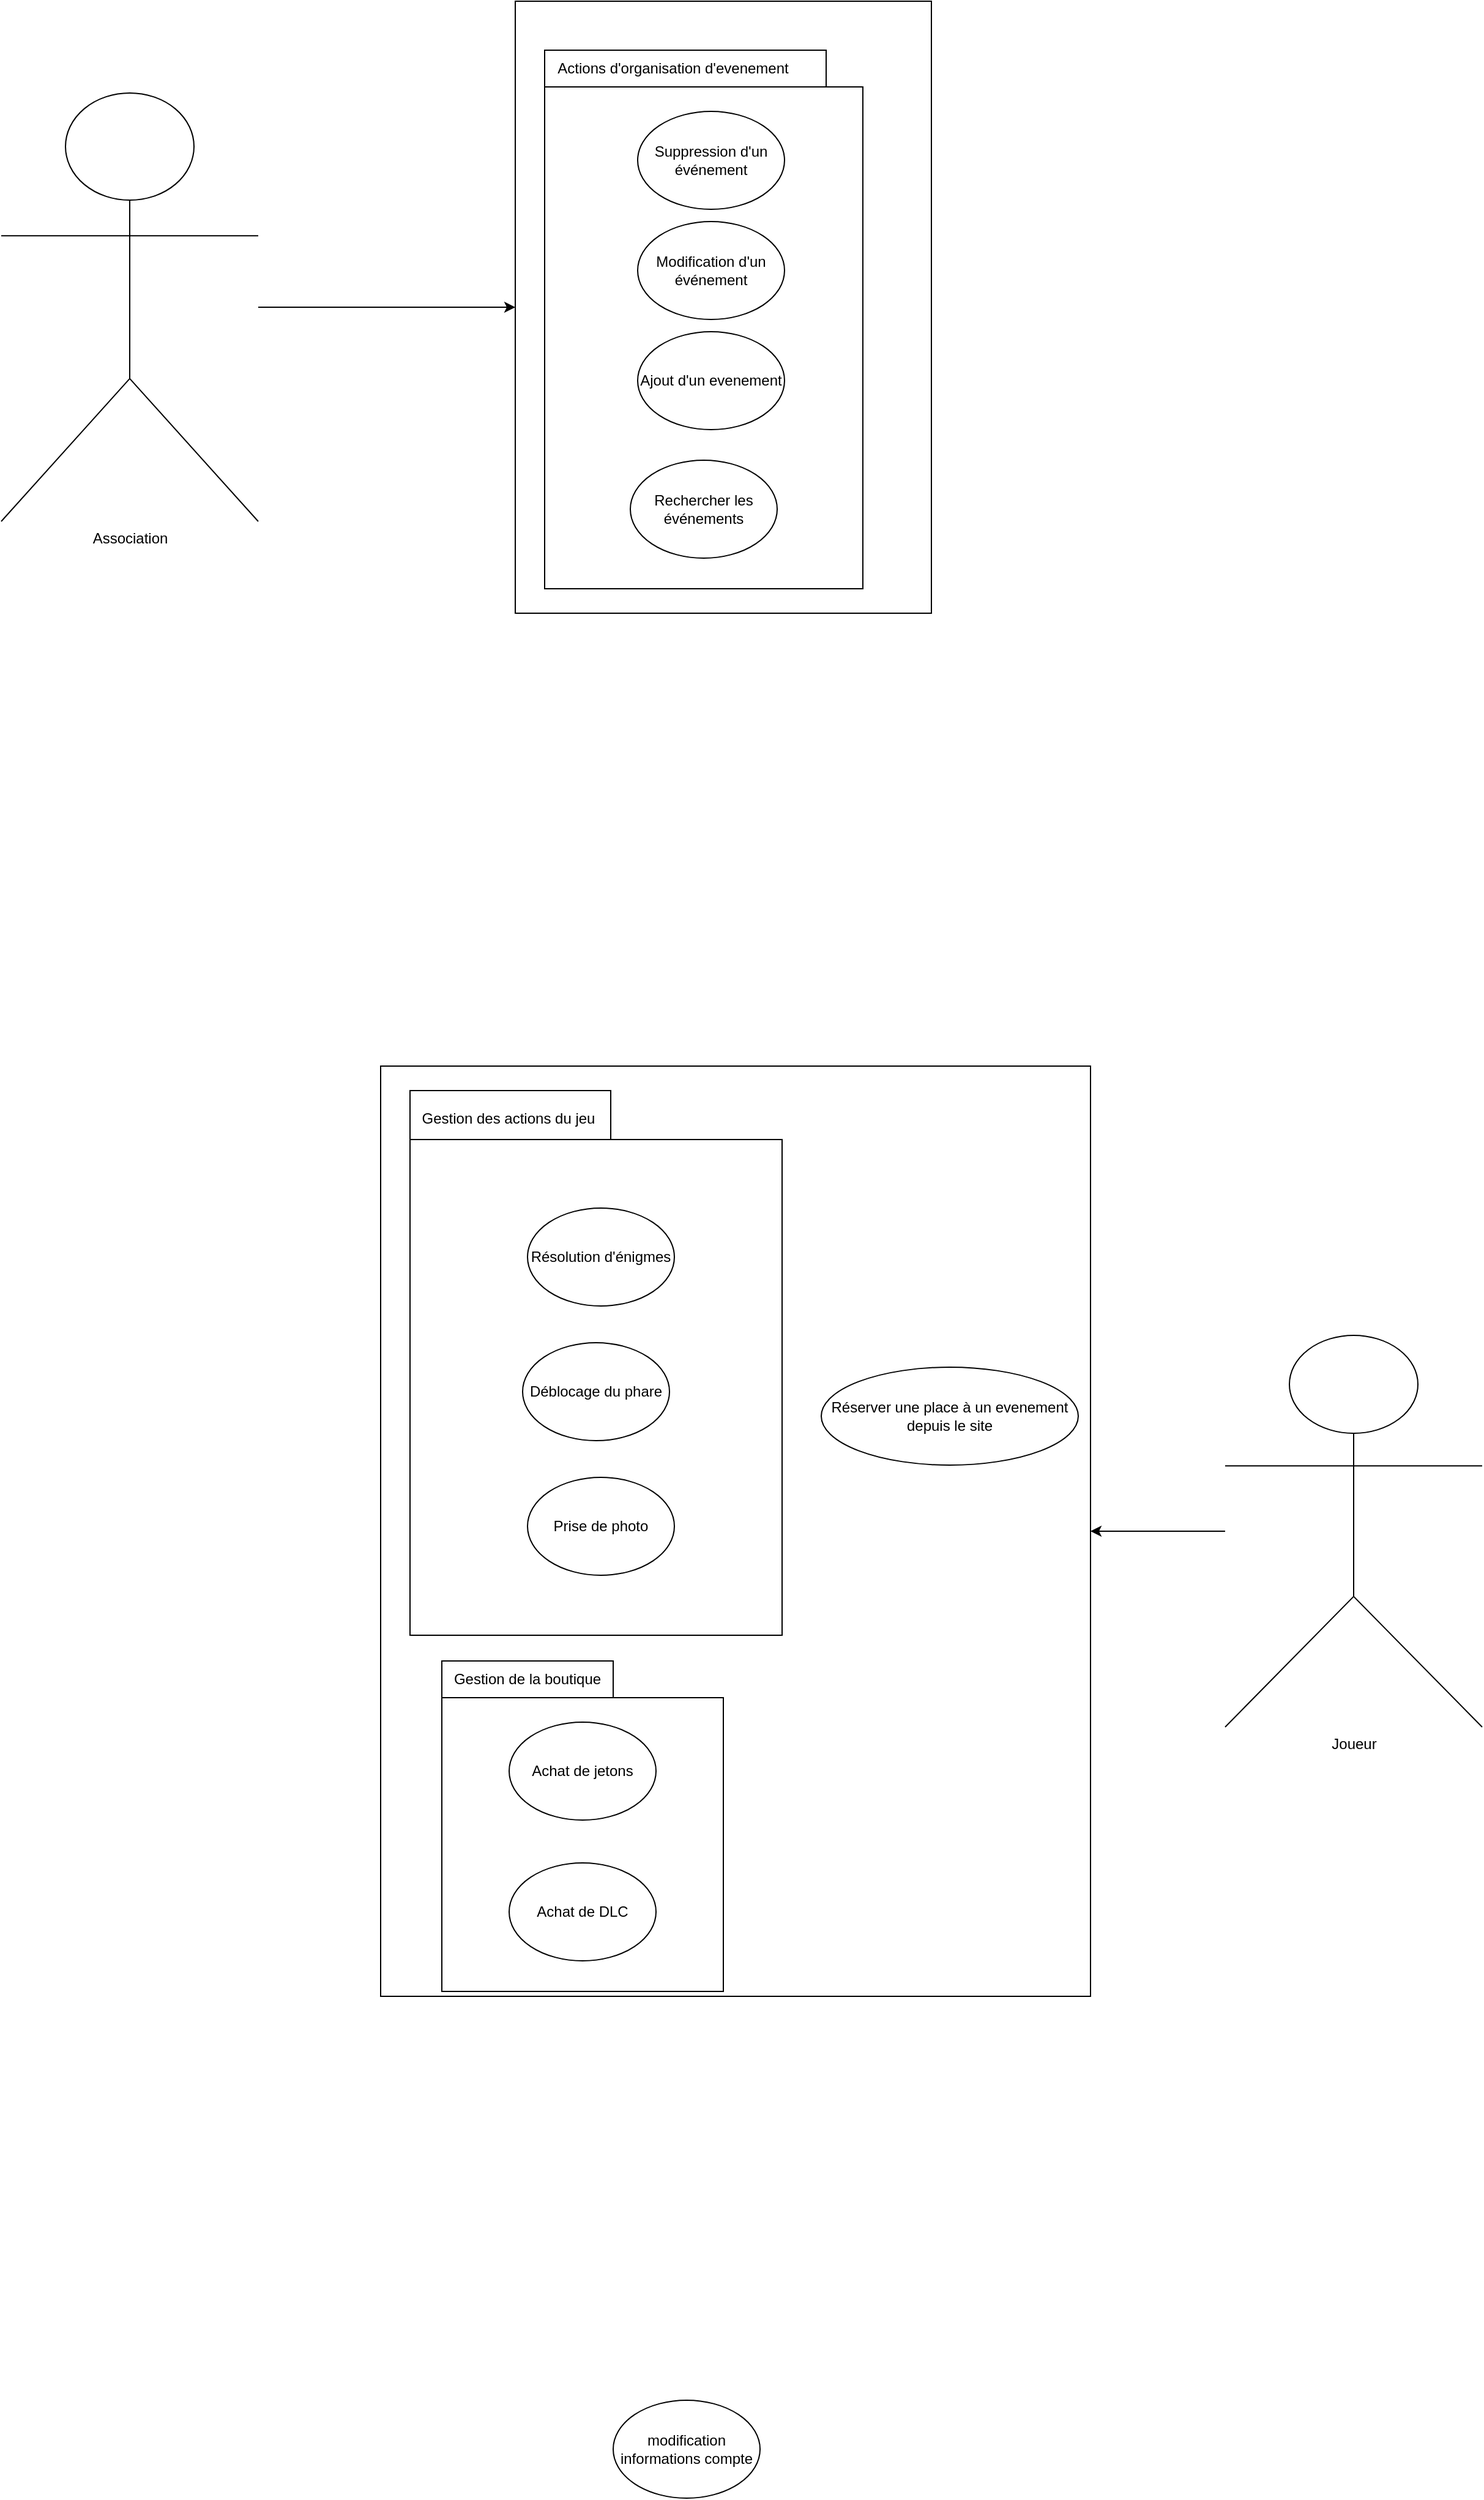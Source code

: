 <mxfile version="24.8.4">
  <diagram name="Page-1" id="UtBNDfn8IIDB6-av0K0q">
    <mxGraphModel dx="2228" dy="785" grid="0" gridSize="10" guides="0" tooltips="1" connect="1" arrows="1" fold="1" page="1" pageScale="1" pageWidth="827" pageHeight="1169" math="0" shadow="0">
      <root>
        <mxCell id="0" />
        <mxCell id="1" parent="0" />
        <mxCell id="fJX49_q2fESSbCwYfbrY-13" value="" style="rounded=0;whiteSpace=wrap;html=1;" vertex="1" parent="1">
          <mxGeometry x="320" y="130" width="340" height="500" as="geometry" />
        </mxCell>
        <mxCell id="tl4poTx89u1U0Vo0xO1h-35" value="" style="rounded=0;whiteSpace=wrap;html=1;" parent="1" vertex="1">
          <mxGeometry x="210" y="1000" width="580" height="760" as="geometry" />
        </mxCell>
        <mxCell id="fJX49_q2fESSbCwYfbrY-15" style="edgeStyle=orthogonalEdgeStyle;rounded=0;orthogonalLoop=1;jettySize=auto;html=1;entryX=1;entryY=0.5;entryDx=0;entryDy=0;" edge="1" parent="1" source="tl4poTx89u1U0Vo0xO1h-1" target="tl4poTx89u1U0Vo0xO1h-35">
          <mxGeometry relative="1" as="geometry" />
        </mxCell>
        <mxCell id="tl4poTx89u1U0Vo0xO1h-1" value="Joueur" style="shape=umlActor;verticalLabelPosition=bottom;verticalAlign=top;html=1;outlineConnect=0;" parent="1" vertex="1">
          <mxGeometry x="900" y="1220" width="210" height="320" as="geometry" />
        </mxCell>
        <mxCell id="fJX49_q2fESSbCwYfbrY-16" style="edgeStyle=orthogonalEdgeStyle;rounded=0;orthogonalLoop=1;jettySize=auto;html=1;entryX=0;entryY=0.5;entryDx=0;entryDy=0;" edge="1" parent="1" source="tl4poTx89u1U0Vo0xO1h-4" target="fJX49_q2fESSbCwYfbrY-13">
          <mxGeometry relative="1" as="geometry" />
        </mxCell>
        <mxCell id="tl4poTx89u1U0Vo0xO1h-4" value="Association" style="shape=umlActor;verticalLabelPosition=bottom;verticalAlign=top;html=1;outlineConnect=0;" parent="1" vertex="1">
          <mxGeometry x="-100" y="205" width="210" height="350" as="geometry" />
        </mxCell>
        <mxCell id="fJX49_q2fESSbCwYfbrY-3" value="" style="shape=folder;fontStyle=1;spacingTop=10;tabWidth=164;tabHeight=40;tabPosition=left;html=1;whiteSpace=wrap;" vertex="1" parent="1">
          <mxGeometry x="234" y="1020" width="304" height="445" as="geometry" />
        </mxCell>
        <mxCell id="tl4poTx89u1U0Vo0xO1h-78" value="modification informations compte" style="ellipse;whiteSpace=wrap;html=1;" parent="1" vertex="1">
          <mxGeometry x="400" y="2090" width="120" height="80" as="geometry" />
        </mxCell>
        <mxCell id="fJX49_q2fESSbCwYfbrY-5" value="Gestion des actions du jeu" style="text;html=1;align=center;verticalAlign=middle;resizable=0;points=[];autosize=1;strokeColor=none;fillColor=none;" vertex="1" parent="1">
          <mxGeometry x="234" y="1027.64" width="160" height="30" as="geometry" />
        </mxCell>
        <mxCell id="tl4poTx89u1U0Vo0xO1h-57" value="Résolution d&#39;énigmes" style="ellipse;whiteSpace=wrap;html=1;" parent="1" vertex="1">
          <mxGeometry x="330" y="1116" width="120" height="80" as="geometry" />
        </mxCell>
        <mxCell id="tl4poTx89u1U0Vo0xO1h-58" value="Déblocage du phare" style="ellipse;whiteSpace=wrap;html=1;" parent="1" vertex="1">
          <mxGeometry x="326" y="1226" width="120" height="80" as="geometry" />
        </mxCell>
        <mxCell id="tl4poTx89u1U0Vo0xO1h-61" value="Prise de photo" style="ellipse;whiteSpace=wrap;html=1;" parent="1" vertex="1">
          <mxGeometry x="330" y="1336" width="120" height="80" as="geometry" />
        </mxCell>
        <mxCell id="fJX49_q2fESSbCwYfbrY-6" value="" style="shape=folder;fontStyle=1;spacingTop=10;tabWidth=140;tabHeight=30;tabPosition=left;html=1;whiteSpace=wrap;" vertex="1" parent="1">
          <mxGeometry x="260" y="1486" width="230" height="270" as="geometry" />
        </mxCell>
        <mxCell id="tl4poTx89u1U0Vo0xO1h-69" value="Gestion de la boutique" style="text;html=1;align=center;verticalAlign=middle;whiteSpace=wrap;rounded=0;" parent="1" vertex="1">
          <mxGeometry x="260" y="1486" width="140" height="30" as="geometry" />
        </mxCell>
        <mxCell id="tl4poTx89u1U0Vo0xO1h-67" value="Achat de jetons" style="ellipse;whiteSpace=wrap;html=1;" parent="1" vertex="1">
          <mxGeometry x="315" y="1536.0" width="120" height="80" as="geometry" />
        </mxCell>
        <mxCell id="tl4poTx89u1U0Vo0xO1h-68" value="Achat de DLC" style="ellipse;whiteSpace=wrap;html=1;" parent="1" vertex="1">
          <mxGeometry x="315" y="1651.0" width="120" height="80" as="geometry" />
        </mxCell>
        <mxCell id="tl4poTx89u1U0Vo0xO1h-45" value="Réserver une place à un evenement depuis le site" style="ellipse;whiteSpace=wrap;html=1;" parent="1" vertex="1">
          <mxGeometry x="570" y="1246" width="210" height="80" as="geometry" />
        </mxCell>
        <mxCell id="fJX49_q2fESSbCwYfbrY-8" value="" style="shape=folder;fontStyle=1;spacingTop=10;tabWidth=230;tabHeight=30;tabPosition=left;html=1;whiteSpace=wrap;" vertex="1" parent="1">
          <mxGeometry x="344" y="170" width="260" height="440" as="geometry" />
        </mxCell>
        <mxCell id="tl4poTx89u1U0Vo0xO1h-40" value="Actions d&#39;organisation d&#39;evenement" style="text;html=1;align=center;verticalAlign=middle;whiteSpace=wrap;rounded=0;" parent="1" vertex="1">
          <mxGeometry x="344" y="170" width="210" height="30" as="geometry" />
        </mxCell>
        <mxCell id="tl4poTx89u1U0Vo0xO1h-11" value="Suppression d&#39;un événement" style="ellipse;whiteSpace=wrap;html=1;" parent="1" vertex="1">
          <mxGeometry x="420" y="220" width="120" height="80" as="geometry" />
        </mxCell>
        <mxCell id="tl4poTx89u1U0Vo0xO1h-12" value="Modification d&#39;un événement" style="ellipse;whiteSpace=wrap;html=1;" parent="1" vertex="1">
          <mxGeometry x="420" y="310" width="120" height="80" as="geometry" />
        </mxCell>
        <mxCell id="tl4poTx89u1U0Vo0xO1h-10" value="Ajout d&#39;un evenement" style="ellipse;whiteSpace=wrap;html=1;" parent="1" vertex="1">
          <mxGeometry x="420" y="400" width="120" height="80" as="geometry" />
        </mxCell>
        <mxCell id="tl4poTx89u1U0Vo0xO1h-9" value="Rechercher les événements" style="ellipse;whiteSpace=wrap;html=1;" parent="1" vertex="1">
          <mxGeometry x="414" y="505" width="120" height="80" as="geometry" />
        </mxCell>
      </root>
    </mxGraphModel>
  </diagram>
</mxfile>

